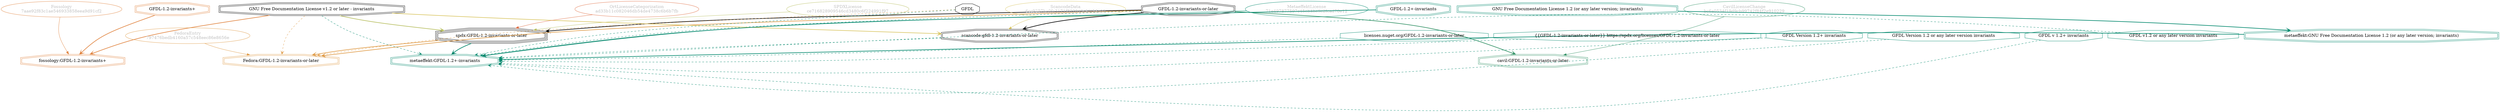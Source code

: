 strict digraph {
    node [shape=box];
    graph [splines=curved];
    1807 [label="SPDXLicense\nce716828909546cd3480c6f224991f97"
         ,fontcolor=gray
         ,color="#b8bf62"
         ,fillcolor="beige;1"
         ,shape=ellipse];
    1808 [label="spdx:GFDL-1.2-invariants-or-later"
         ,shape=tripleoctagon];
    1809 [label="GFDL-1.2-invariants-or-later"
         ,shape=doubleoctagon];
    1810 [label="GNU Free Documentation License v1.2 or later - invariants"
         ,shape=doubleoctagon];
    6395 [label=GFDL,shape=octagon];
    6409 [label="FedoraEntry\n797476bedb4160a57c548eec86e8656e"
         ,fontcolor=gray
         ,color="#e09d4b"
         ,fillcolor="beige;1"
         ,shape=ellipse];
    6410 [label="Fedora:GFDL-1.2-invariants-or-later"
         ,color="#e09d4b"
         ,shape=doubleoctagon];
    15902 [label="ScancodeData\n6cc9257ba0fa3171f822013c8f458a09"
          ,fontcolor=gray
          ,color="#dac767"
          ,fillcolor="beige;1"
          ,shape=ellipse];
    15903 [label="scancode:gfdl-1.2-invariants-or-later"
          ,shape=doubleoctagon];
    28112 [label="Fossology\n7aae92f83c1ae546933858eea9d91cf2"
          ,fontcolor=gray
          ,color="#e18745"
          ,fillcolor="beige;1"
          ,shape=ellipse];
    28113 [label="fossology:GFDL-1.2-invariants+"
          ,color="#e18745"
          ,shape=doubleoctagon];
    28114 [label="GFDL-1.2-invariants+"
          ,color="#e18745"
          ,shape=doubleoctagon];
    28700 [label="OrtLicenseCategorization\nad33b11c082046db54de4738c6b6b7fb"
          ,fontcolor=gray
          ,color="#e06f45"
          ,fillcolor="beige;1"
          ,shape=ellipse];
    36840 [label="CavilLicenseChange\nbc6a0534f19d9cb99742f84f2e910229"
          ,fontcolor=gray
          ,color="#379469"
          ,fillcolor="beige;1"
          ,shape=ellipse];
    36841 [label="cavil:GFDL-1.2-invariants-or-later"
          ,color="#379469"
          ,shape=doubleoctagon];
    42931 [label="MetaeffektLicense\n71e497877597c45eb4be9c2fcad70e12"
          ,fontcolor=gray
          ,color="#00876c"
          ,fillcolor="beige;1"
          ,shape=ellipse];
    42932 [label="metaeffekt:GFDL-1.2+-invariants"
          ,color="#00876c"
          ,shape=doubleoctagon];
    42933 [label="GFDL-1.2+-invariants"
          ,color="#00876c"
          ,shape=doubleoctagon];
    42934 [label="metaeffekt:GNU Free Documentation License 1.2 (or any later version; invariants)"
          ,color="#00876c"
          ,shape=doubleoctagon];
    42935 [label="GNU Free Documentation License 1.2 (or any later version; invariants)"
          ,color="#00876c"
          ,shape=doubleoctagon];
    42936 [label="licenses.nuget.org/GFDL-1.2-invariants-or-later"
          ,color="#00876c"
          ,shape=octagon];
    42937 [label="{{GFDL-1.2-invariants-or-later}} https://spdx.org/licenses/GFDL-1.2-invariants-or-later"
          ,color="#00876c"
          ,shape=octagon];
    42939 [label="GFDL Version 1.2+ invariants"
          ,color="#00876c"
          ,shape=octagon];
    42940 [label="GFDL Version 1.2 or any later version invariants"
          ,color="#00876c"
          ,shape=octagon];
    42941 [label="GFDL v 1.2+ invariants"
          ,color="#00876c"
          ,shape=octagon];
    42942 [label="GFDL v1.2 or any later version invariants"
          ,color="#00876c"
          ,shape=octagon];
    1807 -> 1808 [weight=0.5
                 ,color="#b8bf62"];
    1808 -> 6410 [style=bold
                 ,arrowhead=vee
                 ,weight=0.7
                 ,color="#e09d4b"];
    1808 -> 42932 [style=bold
                  ,arrowhead=vee
                  ,weight=0.7
                  ,color="#00876c"];
    1809 -> 1808 [style=bold
                 ,arrowhead=vee
                 ,weight=0.7];
    1809 -> 6410 [style=bold
                 ,arrowhead=vee
                 ,weight=0.7
                 ,color="#e09d4b"];
    1809 -> 15903 [style=bold
                  ,arrowhead=vee
                  ,weight=0.7];
    1809 -> 36841 [style=bold
                  ,arrowhead=vee
                  ,weight=0.7
                  ,color="#379469"];
    1809 -> 36841 [style=bold
                  ,arrowhead=vee
                  ,weight=0.7
                  ,color="#379469"];
    1809 -> 42932 [style=dashed
                  ,arrowhead=vee
                  ,weight=0.5
                  ,color="#00876c"];
    1810 -> 1808 [style=bold
                 ,arrowhead=vee
                 ,weight=0.7
                 ,color="#b8bf62"];
    1810 -> 6410 [style=dashed
                 ,arrowhead=vee
                 ,weight=0.5
                 ,color="#e09d4b"];
    1810 -> 15903 [style=bold
                  ,arrowhead=vee
                  ,weight=0.7
                  ,color="#dac767"];
    1810 -> 28113 [style=bold
                  ,arrowhead=vee
                  ,weight=0.7
                  ,color="#e18745"];
    1810 -> 42932 [style=dashed
                  ,arrowhead=vee
                  ,weight=0.5
                  ,color="#00876c"];
    6395 -> 6410 [style=dashed
                 ,arrowhead=vee
                 ,weight=0.5
                 ,color="#e09d4b"];
    6395 -> 42932 [style=dashed
                  ,arrowhead=vee
                  ,weight=0.5
                  ,color="#00876c"];
    6409 -> 6410 [weight=0.5
                 ,color="#e09d4b"];
    15902 -> 15903 [weight=0.5
                   ,color="#dac767"];
    15903 -> 42932 [style=dashed
                   ,arrowhead=vee
                   ,weight=0.5
                   ,color="#00876c"];
    28112 -> 28113 [weight=0.5
                   ,color="#e18745"];
    28114 -> 28113 [style=bold
                   ,arrowhead=vee
                   ,weight=0.7
                   ,color="#e18745"];
    28700 -> 1808 [weight=0.5
                  ,color="#e06f45"];
    36840 -> 36841 [weight=0.5
                   ,color="#379469"];
    42931 -> 42932 [weight=0.5
                   ,color="#00876c"];
    42933 -> 42932 [style=bold
                   ,arrowhead=vee
                   ,weight=0.7
                   ,color="#00876c"];
    42934 -> 42932 [style=bold
                   ,arrowhead=vee
                   ,weight=0.7
                   ,color="#00876c"];
    42935 -> 42934 [style=bold
                   ,arrowhead=vee
                   ,weight=0.7
                   ,color="#00876c"];
    42936 -> 42932 [style=dashed
                   ,arrowhead=vee
                   ,weight=0.5
                   ,color="#00876c"];
    42937 -> 42932 [style=dashed
                   ,arrowhead=vee
                   ,weight=0.5
                   ,color="#00876c"];
    42939 -> 42932 [style=dashed
                   ,arrowhead=vee
                   ,weight=0.5
                   ,color="#00876c"];
    42940 -> 42932 [style=dashed
                   ,arrowhead=vee
                   ,weight=0.5
                   ,color="#00876c"];
    42941 -> 42932 [style=dashed
                   ,arrowhead=vee
                   ,weight=0.5
                   ,color="#00876c"];
    42942 -> 42932 [style=dashed
                   ,arrowhead=vee
                   ,weight=0.5
                   ,color="#00876c"];
}
